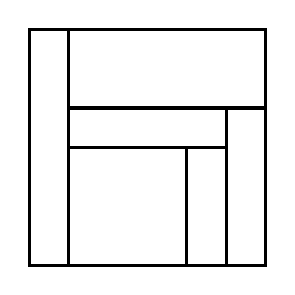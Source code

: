\begin{tikzpicture}[very thick, scale=.5]
    \draw (0,0) rectangle (1,6);
    \draw (1,4) rectangle (6,6);
    \draw (1,3) rectangle (5,4);
    \draw (1,0) rectangle (4,3);
    \draw (4,0) rectangle (5,3);
    \draw (5,0) rectangle (6,4);
\end{tikzpicture}
